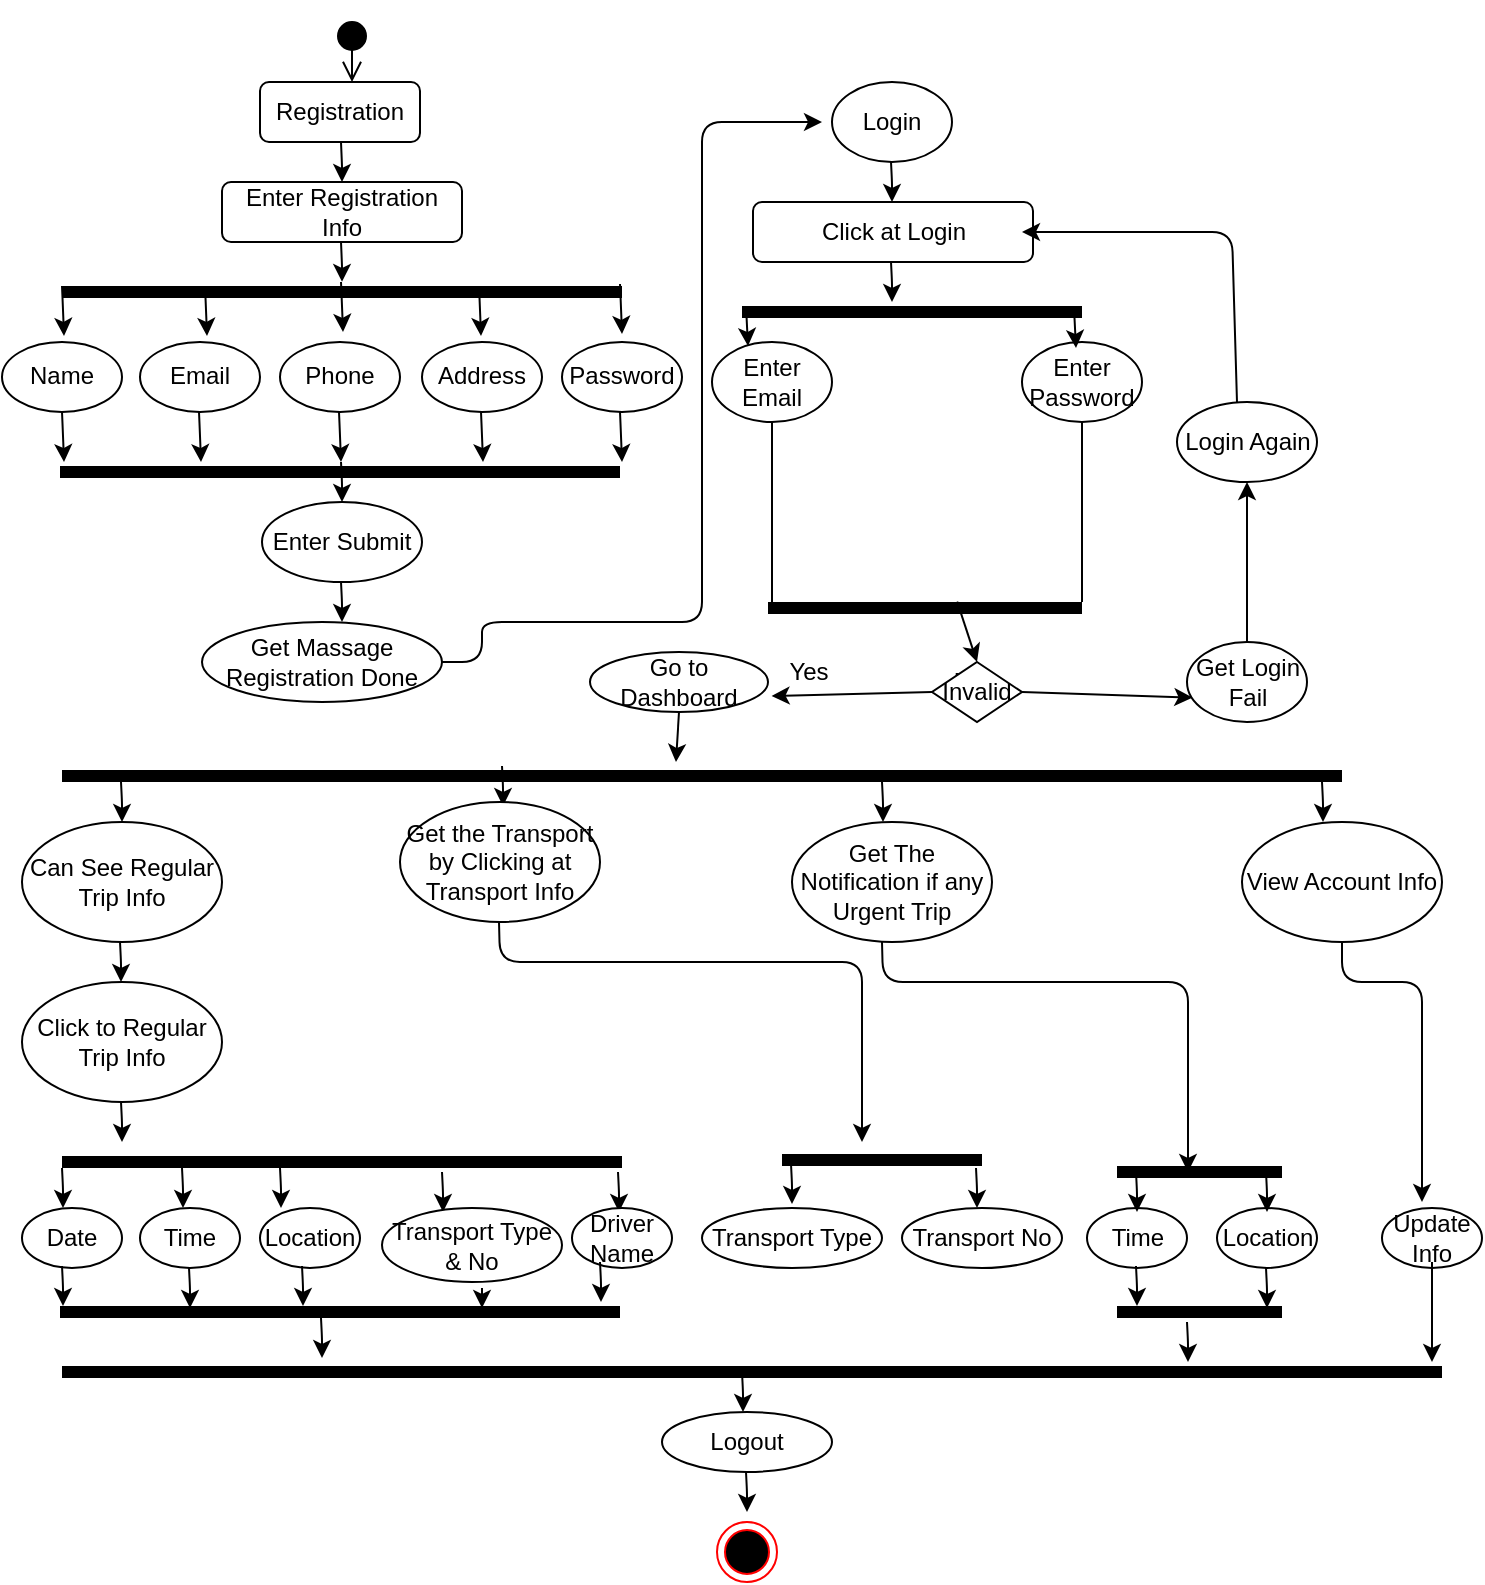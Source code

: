 <mxfile version="14.9.6" type="github">
  <diagram id="NarO45xKuIbuxQ_5TALE" name="Page-1">
    <mxGraphModel dx="1038" dy="579" grid="0" gridSize="10" guides="1" tooltips="1" connect="1" arrows="1" fold="1" page="1" pageScale="1" pageWidth="827" pageHeight="1169" math="0" shadow="0">
      <root>
        <mxCell id="0" />
        <mxCell id="1" parent="0" />
        <mxCell id="mGwRWlhZ4jW7iht2gdLm-2" value="" style="endArrow=classic;html=1;" edge="1" parent="1">
          <mxGeometry x="10" y="20" width="50" height="50" as="geometry">
            <mxPoint x="179.5" y="230" as="sourcePoint" />
            <mxPoint x="180" y="250" as="targetPoint" />
            <Array as="points">
              <mxPoint x="180" y="240" />
            </Array>
          </mxGeometry>
        </mxCell>
        <mxCell id="mGwRWlhZ4jW7iht2gdLm-3" value="Get Massage Registration Done" style="ellipse;whiteSpace=wrap;html=1;" vertex="1" parent="1">
          <mxGeometry x="110" y="310" width="120" height="40" as="geometry" />
        </mxCell>
        <mxCell id="mGwRWlhZ4jW7iht2gdLm-4" value="" style="endArrow=classic;html=1;" edge="1" parent="1">
          <mxGeometry x="10" y="10" width="50" height="50" as="geometry">
            <mxPoint x="179.5" y="290" as="sourcePoint" />
            <mxPoint x="180" y="310" as="targetPoint" />
            <Array as="points">
              <mxPoint x="180" y="300" />
            </Array>
          </mxGeometry>
        </mxCell>
        <mxCell id="mGwRWlhZ4jW7iht2gdLm-5" value="Enter Submit" style="ellipse;whiteSpace=wrap;html=1;" vertex="1" parent="1">
          <mxGeometry x="140" y="250" width="80" height="40" as="geometry" />
        </mxCell>
        <mxCell id="mGwRWlhZ4jW7iht2gdLm-6" value="" style="endArrow=classic;html=1;exitX=1;exitY=0.5;exitDx=0;exitDy=0;" edge="1" parent="1" source="mGwRWlhZ4jW7iht2gdLm-3">
          <mxGeometry x="10" y="40" width="50" height="50" as="geometry">
            <mxPoint x="240" y="320" as="sourcePoint" />
            <mxPoint x="420" y="60" as="targetPoint" />
            <Array as="points">
              <mxPoint x="250" y="330" />
              <mxPoint x="250" y="310" />
              <mxPoint x="360" y="310" />
              <mxPoint x="360" y="230" />
              <mxPoint x="360" y="60" />
            </Array>
          </mxGeometry>
        </mxCell>
        <mxCell id="mGwRWlhZ4jW7iht2gdLm-7" value="Login" style="ellipse;whiteSpace=wrap;html=1;" vertex="1" parent="1">
          <mxGeometry x="425" y="40" width="60" height="40" as="geometry" />
        </mxCell>
        <mxCell id="mGwRWlhZ4jW7iht2gdLm-8" value="" style="endArrow=classic;html=1;" edge="1" parent="1">
          <mxGeometry x="10" y="-10" width="50" height="50" as="geometry">
            <mxPoint x="454.5" y="80" as="sourcePoint" />
            <mxPoint x="455" y="100" as="targetPoint" />
            <Array as="points">
              <mxPoint x="455" y="90" />
            </Array>
          </mxGeometry>
        </mxCell>
        <mxCell id="mGwRWlhZ4jW7iht2gdLm-9" value="Click at Login" style="rounded=1;whiteSpace=wrap;html=1;" vertex="1" parent="1">
          <mxGeometry x="385.5" y="100" width="140" height="30" as="geometry" />
        </mxCell>
        <mxCell id="mGwRWlhZ4jW7iht2gdLm-10" value="" style="endArrow=classic;html=1;" edge="1" parent="1">
          <mxGeometry x="10" y="-20" width="50" height="50" as="geometry">
            <mxPoint x="454.5" y="130" as="sourcePoint" />
            <mxPoint x="455" y="150" as="targetPoint" />
            <Array as="points">
              <mxPoint x="455" y="140" />
            </Array>
          </mxGeometry>
        </mxCell>
        <mxCell id="mGwRWlhZ4jW7iht2gdLm-11" value="Enter Email" style="ellipse;whiteSpace=wrap;html=1;" vertex="1" parent="1">
          <mxGeometry x="365" y="170" width="60" height="40" as="geometry" />
        </mxCell>
        <mxCell id="mGwRWlhZ4jW7iht2gdLm-12" value="Enter Password" style="ellipse;whiteSpace=wrap;html=1;" vertex="1" parent="1">
          <mxGeometry x="520" y="170" width="60" height="40" as="geometry" />
        </mxCell>
        <mxCell id="mGwRWlhZ4jW7iht2gdLm-13" value="" style="endArrow=classic;html=1;" edge="1" parent="1">
          <mxGeometry x="36" y="-27" width="50" height="50" as="geometry">
            <mxPoint x="546" y="153" as="sourcePoint" />
            <mxPoint x="547" y="173" as="targetPoint" />
            <Array as="points">
              <mxPoint x="546.5" y="163" />
            </Array>
          </mxGeometry>
        </mxCell>
        <mxCell id="mGwRWlhZ4jW7iht2gdLm-14" value="" style="endArrow=none;html=1;entryX=0.5;entryY=1;entryDx=0;entryDy=0;" edge="1" parent="1" target="mGwRWlhZ4jW7iht2gdLm-11">
          <mxGeometry x="10" y="40" width="50" height="50" as="geometry">
            <mxPoint x="395" y="300" as="sourcePoint" />
            <mxPoint x="440" y="250" as="targetPoint" />
          </mxGeometry>
        </mxCell>
        <mxCell id="mGwRWlhZ4jW7iht2gdLm-15" value="" style="endArrow=none;html=1;entryX=0.5;entryY=1;entryDx=0;entryDy=0;" edge="1" parent="1" target="mGwRWlhZ4jW7iht2gdLm-12">
          <mxGeometry x="10" y="40" width="50" height="50" as="geometry">
            <mxPoint x="550" y="300" as="sourcePoint" />
            <mxPoint x="440" y="250" as="targetPoint" />
          </mxGeometry>
        </mxCell>
        <mxCell id="mGwRWlhZ4jW7iht2gdLm-18" value="" style="endArrow=classic;html=1;exitX=0;exitY=0.5;exitDx=0;exitDy=0;entryX=0.045;entryY=1.1;entryDx=0;entryDy=0;entryPerimeter=0;" edge="1" parent="1" source="mGwRWlhZ4jW7iht2gdLm-17" target="mGwRWlhZ4jW7iht2gdLm-20">
          <mxGeometry x="10" y="40" width="50" height="50" as="geometry">
            <mxPoint x="390" y="400" as="sourcePoint" />
            <mxPoint x="400" y="350" as="targetPoint" />
          </mxGeometry>
        </mxCell>
        <mxCell id="mGwRWlhZ4jW7iht2gdLm-19" value="Go to Dashboard" style="ellipse;whiteSpace=wrap;html=1;" vertex="1" parent="1">
          <mxGeometry x="304" y="325" width="89" height="30" as="geometry" />
        </mxCell>
        <mxCell id="mGwRWlhZ4jW7iht2gdLm-20" value="Yes" style="text;html=1;align=center;verticalAlign=middle;resizable=0;points=[];autosize=1;strokeColor=none;" vertex="1" parent="1">
          <mxGeometry x="393" y="325" width="40" height="20" as="geometry" />
        </mxCell>
        <mxCell id="mGwRWlhZ4jW7iht2gdLm-21" value="No" style="text;html=1;align=center;verticalAlign=middle;resizable=0;points=[];autosize=1;strokeColor=none;" vertex="1" parent="1">
          <mxGeometry x="478" y="330" width="30" height="20" as="geometry" />
        </mxCell>
        <mxCell id="mGwRWlhZ4jW7iht2gdLm-22" value="Get Login Fail" style="ellipse;whiteSpace=wrap;html=1;" vertex="1" parent="1">
          <mxGeometry x="602.5" y="320" width="60" height="40" as="geometry" />
        </mxCell>
        <mxCell id="mGwRWlhZ4jW7iht2gdLm-23" value="" style="endArrow=classic;html=1;entryX=0.045;entryY=0.695;entryDx=0;entryDy=0;exitX=1;exitY=0.5;exitDx=0;exitDy=0;startArrow=none;entryPerimeter=0;" edge="1" parent="1" source="mGwRWlhZ4jW7iht2gdLm-17" target="mGwRWlhZ4jW7iht2gdLm-22">
          <mxGeometry x="10" y="32" width="50" height="50" as="geometry">
            <mxPoint x="477" y="342" as="sourcePoint" />
            <mxPoint x="570" y="342" as="targetPoint" />
          </mxGeometry>
        </mxCell>
        <mxCell id="mGwRWlhZ4jW7iht2gdLm-24" value="" style="endArrow=classic;html=1;exitX=0.5;exitY=0;exitDx=0;exitDy=0;" edge="1" parent="1">
          <mxGeometry x="5" y="40" width="50" height="50" as="geometry">
            <mxPoint x="627.5" y="200" as="sourcePoint" />
            <mxPoint x="520" y="115" as="targetPoint" />
            <Array as="points">
              <mxPoint x="625" y="115" />
            </Array>
          </mxGeometry>
        </mxCell>
        <mxCell id="mGwRWlhZ4jW7iht2gdLm-25" value="Login Again" style="ellipse;whiteSpace=wrap;html=1;" vertex="1" parent="1">
          <mxGeometry x="597.5" y="200" width="70" height="40" as="geometry" />
        </mxCell>
        <mxCell id="mGwRWlhZ4jW7iht2gdLm-26" value="" style="endArrow=classic;html=1;exitX=0.5;exitY=0;exitDx=0;exitDy=0;entryX=0.5;entryY=1;entryDx=0;entryDy=0;" edge="1" parent="1" source="mGwRWlhZ4jW7iht2gdLm-22" target="mGwRWlhZ4jW7iht2gdLm-25">
          <mxGeometry x="10" y="40" width="50" height="50" as="geometry">
            <mxPoint x="390" y="400" as="sourcePoint" />
            <mxPoint x="440" y="350" as="targetPoint" />
          </mxGeometry>
        </mxCell>
        <mxCell id="mGwRWlhZ4jW7iht2gdLm-27" value="Registration" style="rounded=1;whiteSpace=wrap;html=1;" vertex="1" parent="1">
          <mxGeometry x="139" y="40" width="80" height="30" as="geometry" />
        </mxCell>
        <mxCell id="mGwRWlhZ4jW7iht2gdLm-28" value="Enter Registration Info" style="rounded=1;whiteSpace=wrap;html=1;" vertex="1" parent="1">
          <mxGeometry x="120" y="90" width="120" height="30" as="geometry" />
        </mxCell>
        <mxCell id="mGwRWlhZ4jW7iht2gdLm-29" value="" style="endArrow=classic;html=1;" edge="1" parent="1">
          <mxGeometry x="10" y="35.142" width="50" height="58.294" as="geometry">
            <mxPoint x="179.5" y="70.118" as="sourcePoint" />
            <mxPoint x="180" y="90" as="targetPoint" />
            <Array as="points">
              <mxPoint x="180" y="81.777" />
            </Array>
          </mxGeometry>
        </mxCell>
        <mxCell id="mGwRWlhZ4jW7iht2gdLm-30" value="" style="endArrow=classic;html=1;" edge="1" parent="1">
          <mxGeometry x="10" y="15.072" width="50" height="58.294" as="geometry">
            <mxPoint x="179.5" y="120.001" as="sourcePoint" />
            <mxPoint x="180" y="139.93" as="targetPoint" />
            <Array as="points">
              <mxPoint x="180" y="131.66" />
            </Array>
          </mxGeometry>
        </mxCell>
        <mxCell id="mGwRWlhZ4jW7iht2gdLm-31" value="Name" style="ellipse;whiteSpace=wrap;html=1;" vertex="1" parent="1">
          <mxGeometry x="10" y="170.004" width="60" height="34.976" as="geometry" />
        </mxCell>
        <mxCell id="mGwRWlhZ4jW7iht2gdLm-32" value="Email" style="ellipse;whiteSpace=wrap;html=1;" vertex="1" parent="1">
          <mxGeometry x="79" y="170.004" width="60" height="34.976" as="geometry" />
        </mxCell>
        <mxCell id="mGwRWlhZ4jW7iht2gdLm-33" value="Phone" style="ellipse;whiteSpace=wrap;html=1;" vertex="1" parent="1">
          <mxGeometry x="149" y="170.004" width="60" height="34.976" as="geometry" />
        </mxCell>
        <mxCell id="mGwRWlhZ4jW7iht2gdLm-34" value="Address" style="ellipse;whiteSpace=wrap;html=1;" vertex="1" parent="1">
          <mxGeometry x="220" y="170.004" width="60" height="34.976" as="geometry" />
        </mxCell>
        <mxCell id="mGwRWlhZ4jW7iht2gdLm-35" value="Password" style="ellipse;whiteSpace=wrap;html=1;" vertex="1" parent="1">
          <mxGeometry x="290" y="170.004" width="60" height="34.976" as="geometry" />
        </mxCell>
        <mxCell id="mGwRWlhZ4jW7iht2gdLm-36" value="" style="html=1;verticalAlign=bottom;startArrow=circle;startFill=1;endArrow=open;startSize=6;endSize=8;" edge="1" parent="1">
          <mxGeometry x="10" y="9" width="80" as="geometry">
            <mxPoint x="185" y="9" as="sourcePoint" />
            <mxPoint x="185" y="40" as="targetPoint" />
          </mxGeometry>
        </mxCell>
        <mxCell id="mGwRWlhZ4jW7iht2gdLm-37" value="" style="shape=line;html=1;strokeWidth=6;" vertex="1" parent="1">
          <mxGeometry x="40" y="140" width="280" height="10" as="geometry" />
        </mxCell>
        <mxCell id="mGwRWlhZ4jW7iht2gdLm-38" value="" style="endArrow=classic;html=1;" edge="1" parent="1">
          <mxGeometry x="10" y="2.092" width="50" height="58.294" as="geometry">
            <mxPoint x="40" y="141.997" as="sourcePoint" />
            <mxPoint x="41" y="166.95" as="targetPoint" />
            <Array as="points">
              <mxPoint x="40.5" y="153.656" />
            </Array>
          </mxGeometry>
        </mxCell>
        <mxCell id="mGwRWlhZ4jW7iht2gdLm-39" value="" style="endArrow=classic;html=1;" edge="1" parent="1">
          <mxGeometry x="81.5" y="2.092" width="50" height="58.294" as="geometry">
            <mxPoint x="111.5" y="141.997" as="sourcePoint" />
            <mxPoint x="112.5" y="166.95" as="targetPoint" />
            <Array as="points">
              <mxPoint x="112" y="153.656" />
            </Array>
          </mxGeometry>
        </mxCell>
        <mxCell id="mGwRWlhZ4jW7iht2gdLm-40" value="" style="endArrow=classic;html=1;" edge="1" parent="1">
          <mxGeometry x="149.5" y="0.092" width="50" height="58.294" as="geometry">
            <mxPoint x="179.5" y="139.997" as="sourcePoint" />
            <mxPoint x="180.5" y="164.95" as="targetPoint" />
            <Array as="points">
              <mxPoint x="180" y="151.656" />
            </Array>
          </mxGeometry>
        </mxCell>
        <mxCell id="mGwRWlhZ4jW7iht2gdLm-41" value="" style="endArrow=classic;html=1;" edge="1" parent="1">
          <mxGeometry x="218.5" y="2.092" width="50" height="58.294" as="geometry">
            <mxPoint x="248.5" y="141.997" as="sourcePoint" />
            <mxPoint x="249.5" y="166.95" as="targetPoint" />
            <Array as="points">
              <mxPoint x="249" y="153.656" />
            </Array>
          </mxGeometry>
        </mxCell>
        <mxCell id="mGwRWlhZ4jW7iht2gdLm-42" value="" style="endArrow=classic;html=1;" edge="1" parent="1">
          <mxGeometry x="289" y="1.092" width="50" height="58.294" as="geometry">
            <mxPoint x="319" y="140.997" as="sourcePoint" />
            <mxPoint x="320" y="165.95" as="targetPoint" />
            <Array as="points">
              <mxPoint x="319.5" y="152.656" />
            </Array>
          </mxGeometry>
        </mxCell>
        <mxCell id="mGwRWlhZ4jW7iht2gdLm-43" value="" style="endArrow=classic;html=1;" edge="1" parent="1">
          <mxGeometry x="10" y="65.072" width="50" height="58.294" as="geometry">
            <mxPoint x="40" y="204.977" as="sourcePoint" />
            <mxPoint x="41" y="230" as="targetPoint" />
            <Array as="points">
              <mxPoint x="40.5" y="216.636" />
            </Array>
          </mxGeometry>
        </mxCell>
        <mxCell id="mGwRWlhZ4jW7iht2gdLm-44" value="" style="endArrow=classic;html=1;" edge="1" parent="1">
          <mxGeometry x="78.5" y="65.072" width="50" height="58.294" as="geometry">
            <mxPoint x="108.5" y="204.977" as="sourcePoint" />
            <mxPoint x="109.5" y="230" as="targetPoint" />
            <Array as="points">
              <mxPoint x="109" y="216.636" />
            </Array>
          </mxGeometry>
        </mxCell>
        <mxCell id="mGwRWlhZ4jW7iht2gdLm-45" value="" style="endArrow=classic;html=1;" edge="1" parent="1">
          <mxGeometry x="148.5" y="65.072" width="50" height="58.294" as="geometry">
            <mxPoint x="178.5" y="204.977" as="sourcePoint" />
            <mxPoint x="179.5" y="230" as="targetPoint" />
            <Array as="points">
              <mxPoint x="179" y="216.636" />
            </Array>
          </mxGeometry>
        </mxCell>
        <mxCell id="mGwRWlhZ4jW7iht2gdLm-46" value="" style="endArrow=classic;html=1;" edge="1" parent="1">
          <mxGeometry x="219.5" y="65.072" width="50" height="58.294" as="geometry">
            <mxPoint x="249.5" y="204.977" as="sourcePoint" />
            <mxPoint x="250.5" y="230" as="targetPoint" />
            <Array as="points">
              <mxPoint x="250" y="216.636" />
            </Array>
          </mxGeometry>
        </mxCell>
        <mxCell id="mGwRWlhZ4jW7iht2gdLm-47" value="" style="endArrow=classic;html=1;" edge="1" parent="1">
          <mxGeometry x="289" y="65.072" width="50" height="58.294" as="geometry">
            <mxPoint x="319" y="204.977" as="sourcePoint" />
            <mxPoint x="320" y="230" as="targetPoint" />
            <Array as="points">
              <mxPoint x="319.5" y="216.636" />
            </Array>
          </mxGeometry>
        </mxCell>
        <mxCell id="mGwRWlhZ4jW7iht2gdLm-48" value="" style="shape=line;html=1;strokeWidth=6;" vertex="1" parent="1">
          <mxGeometry x="39" y="230" width="280" height="10" as="geometry" />
        </mxCell>
        <mxCell id="mGwRWlhZ4jW7iht2gdLm-49" value="" style="shape=line;html=1;strokeWidth=6;" vertex="1" parent="1">
          <mxGeometry x="380" y="150" width="170" height="10" as="geometry" />
        </mxCell>
        <mxCell id="mGwRWlhZ4jW7iht2gdLm-50" value="" style="endArrow=classic;html=1;" edge="1" parent="1">
          <mxGeometry x="-128" y="-28" width="50" height="50" as="geometry">
            <mxPoint x="382" y="152" as="sourcePoint" />
            <mxPoint x="383" y="172" as="targetPoint" />
            <Array as="points">
              <mxPoint x="382.5" y="162" />
            </Array>
          </mxGeometry>
        </mxCell>
        <mxCell id="mGwRWlhZ4jW7iht2gdLm-51" value="" style="endArrow=classic;html=1;exitX=0.592;exitY=0.48;exitDx=0;exitDy=0;exitPerimeter=0;entryX=0.5;entryY=0;entryDx=0;entryDy=0;" edge="1" parent="1" target="mGwRWlhZ4jW7iht2gdLm-17">
          <mxGeometry x="-55.5" y="120" width="50" height="50" as="geometry">
            <mxPoint x="487.576" y="299.8" as="sourcePoint" />
            <mxPoint x="480" y="320" as="targetPoint" />
            <Array as="points" />
          </mxGeometry>
        </mxCell>
        <mxCell id="mGwRWlhZ4jW7iht2gdLm-53" value="" style="shape=line;html=1;strokeWidth=6;" vertex="1" parent="1">
          <mxGeometry x="40" y="382" width="640" height="10" as="geometry" />
        </mxCell>
        <mxCell id="mGwRWlhZ4jW7iht2gdLm-54" value="" style="endArrow=classic;html=1;exitX=0.5;exitY=1;exitDx=0;exitDy=0;" edge="1" parent="1" source="mGwRWlhZ4jW7iht2gdLm-19">
          <mxGeometry width="50" height="50" relative="1" as="geometry">
            <mxPoint x="390" y="220" as="sourcePoint" />
            <mxPoint x="347" y="380" as="targetPoint" />
          </mxGeometry>
        </mxCell>
        <mxCell id="mGwRWlhZ4jW7iht2gdLm-17" value="Invalid" style="rhombus;whiteSpace=wrap;html=1;" vertex="1" parent="1">
          <mxGeometry x="475" y="330" width="45" height="30" as="geometry" />
        </mxCell>
        <mxCell id="mGwRWlhZ4jW7iht2gdLm-56" value="" style="shape=line;html=1;strokeWidth=6;" vertex="1" parent="1">
          <mxGeometry x="393" y="298" width="157" height="10" as="geometry" />
        </mxCell>
        <mxCell id="mGwRWlhZ4jW7iht2gdLm-57" value="" style="endArrow=classic;html=1;" edge="1" parent="1">
          <mxGeometry x="-100" y="110" width="50" height="50" as="geometry">
            <mxPoint x="69.5" y="390" as="sourcePoint" />
            <mxPoint x="70" y="410" as="targetPoint" />
            <Array as="points">
              <mxPoint x="70" y="400" />
            </Array>
          </mxGeometry>
        </mxCell>
        <mxCell id="mGwRWlhZ4jW7iht2gdLm-58" value="" style="endArrow=classic;html=1;" edge="1" parent="1">
          <mxGeometry x="90.5" y="102" width="50" height="50" as="geometry">
            <mxPoint x="260" y="382" as="sourcePoint" />
            <mxPoint x="260.5" y="402" as="targetPoint" />
            <Array as="points">
              <mxPoint x="260.5" y="392" />
            </Array>
          </mxGeometry>
        </mxCell>
        <mxCell id="mGwRWlhZ4jW7iht2gdLm-59" value="" style="endArrow=classic;html=1;" edge="1" parent="1">
          <mxGeometry x="280.5" y="110" width="50" height="50" as="geometry">
            <mxPoint x="450" y="390" as="sourcePoint" />
            <mxPoint x="450.5" y="410" as="targetPoint" />
            <Array as="points">
              <mxPoint x="450.5" y="400" />
            </Array>
          </mxGeometry>
        </mxCell>
        <mxCell id="mGwRWlhZ4jW7iht2gdLm-60" value="Can See Regular Trip Info" style="ellipse;whiteSpace=wrap;html=1;" vertex="1" parent="1">
          <mxGeometry x="20" y="410" width="100" height="60" as="geometry" />
        </mxCell>
        <mxCell id="mGwRWlhZ4jW7iht2gdLm-61" value="Click to Regular Trip Info" style="ellipse;whiteSpace=wrap;html=1;" vertex="1" parent="1">
          <mxGeometry x="20" y="490" width="100" height="60" as="geometry" />
        </mxCell>
        <mxCell id="mGwRWlhZ4jW7iht2gdLm-62" value="" style="endArrow=classic;html=1;" edge="1" parent="1">
          <mxGeometry x="-100.5" y="190" width="50" height="50" as="geometry">
            <mxPoint x="69" y="470" as="sourcePoint" />
            <mxPoint x="69.5" y="490" as="targetPoint" />
            <Array as="points">
              <mxPoint x="69.5" y="480" />
            </Array>
          </mxGeometry>
        </mxCell>
        <mxCell id="mGwRWlhZ4jW7iht2gdLm-63" value="Get the Transport by Clicking at Transport Info" style="ellipse;whiteSpace=wrap;html=1;" vertex="1" parent="1">
          <mxGeometry x="209" y="400" width="100" height="60" as="geometry" />
        </mxCell>
        <mxCell id="mGwRWlhZ4jW7iht2gdLm-64" value="" style="endArrow=classic;html=1;" edge="1" parent="1">
          <mxGeometry x="89" y="180" width="50" height="50" as="geometry">
            <mxPoint x="258.5" y="460" as="sourcePoint" />
            <mxPoint x="440" y="570" as="targetPoint" />
            <Array as="points">
              <mxPoint x="259" y="480" />
              <mxPoint x="440" y="480" />
            </Array>
          </mxGeometry>
        </mxCell>
        <mxCell id="mGwRWlhZ4jW7iht2gdLm-66" value="Get The Notification if any Urgent Trip" style="ellipse;whiteSpace=wrap;html=1;" vertex="1" parent="1">
          <mxGeometry x="405" y="410" width="100" height="60" as="geometry" />
        </mxCell>
        <mxCell id="mGwRWlhZ4jW7iht2gdLm-67" value="" style="endArrow=classic;html=1;" edge="1" parent="1">
          <mxGeometry x="500.5" y="110" width="50" height="50" as="geometry">
            <mxPoint x="670" y="390" as="sourcePoint" />
            <mxPoint x="670.5" y="410" as="targetPoint" />
            <Array as="points">
              <mxPoint x="670.5" y="400" />
            </Array>
          </mxGeometry>
        </mxCell>
        <mxCell id="mGwRWlhZ4jW7iht2gdLm-68" value="View Account Info" style="ellipse;whiteSpace=wrap;html=1;" vertex="1" parent="1">
          <mxGeometry x="630" y="410" width="100" height="60" as="geometry" />
        </mxCell>
        <mxCell id="mGwRWlhZ4jW7iht2gdLm-69" value="" style="shape=line;html=1;strokeWidth=6;" vertex="1" parent="1">
          <mxGeometry x="40" y="575" width="280" height="10" as="geometry" />
        </mxCell>
        <mxCell id="mGwRWlhZ4jW7iht2gdLm-70" value="" style="endArrow=classic;html=1;" edge="1" parent="1">
          <mxGeometry x="-100" y="270" width="50" height="50" as="geometry">
            <mxPoint x="69.5" y="550" as="sourcePoint" />
            <mxPoint x="70" y="570" as="targetPoint" />
            <Array as="points">
              <mxPoint x="70" y="560" />
            </Array>
          </mxGeometry>
        </mxCell>
        <mxCell id="mGwRWlhZ4jW7iht2gdLm-71" value="" style="endArrow=classic;html=1;" edge="1" parent="1">
          <mxGeometry x="-129.5" y="303" width="50" height="50" as="geometry">
            <mxPoint x="40" y="583" as="sourcePoint" />
            <mxPoint x="40.5" y="603" as="targetPoint" />
            <Array as="points">
              <mxPoint x="40.5" y="593" />
            </Array>
          </mxGeometry>
        </mxCell>
        <mxCell id="mGwRWlhZ4jW7iht2gdLm-72" value="" style="endArrow=classic;html=1;" edge="1" parent="1">
          <mxGeometry x="-69.5" y="303" width="50" height="50" as="geometry">
            <mxPoint x="100" y="583" as="sourcePoint" />
            <mxPoint x="100.5" y="603" as="targetPoint" />
            <Array as="points">
              <mxPoint x="100.5" y="593" />
            </Array>
          </mxGeometry>
        </mxCell>
        <mxCell id="mGwRWlhZ4jW7iht2gdLm-73" value="" style="endArrow=classic;html=1;" edge="1" parent="1">
          <mxGeometry x="-20.5" y="303" width="50" height="50" as="geometry">
            <mxPoint x="149" y="583" as="sourcePoint" />
            <mxPoint x="149.5" y="603" as="targetPoint" />
            <Array as="points">
              <mxPoint x="149.5" y="593" />
            </Array>
          </mxGeometry>
        </mxCell>
        <mxCell id="mGwRWlhZ4jW7iht2gdLm-74" value="" style="endArrow=classic;html=1;" edge="1" parent="1">
          <mxGeometry x="60.5" y="305" width="50" height="50" as="geometry">
            <mxPoint x="230" y="585" as="sourcePoint" />
            <mxPoint x="230.5" y="605" as="targetPoint" />
            <Array as="points">
              <mxPoint x="230.5" y="595" />
            </Array>
          </mxGeometry>
        </mxCell>
        <mxCell id="mGwRWlhZ4jW7iht2gdLm-75" value="" style="endArrow=classic;html=1;" edge="1" parent="1">
          <mxGeometry x="148.5" y="305" width="50" height="50" as="geometry">
            <mxPoint x="318" y="585" as="sourcePoint" />
            <mxPoint x="318.5" y="605" as="targetPoint" />
            <Array as="points">
              <mxPoint x="318.5" y="595" />
            </Array>
          </mxGeometry>
        </mxCell>
        <mxCell id="mGwRWlhZ4jW7iht2gdLm-76" value="Date" style="ellipse;whiteSpace=wrap;html=1;" vertex="1" parent="1">
          <mxGeometry x="20" y="603" width="50" height="30" as="geometry" />
        </mxCell>
        <mxCell id="mGwRWlhZ4jW7iht2gdLm-77" value="Time" style="ellipse;whiteSpace=wrap;html=1;" vertex="1" parent="1">
          <mxGeometry x="79" y="603" width="50" height="30" as="geometry" />
        </mxCell>
        <mxCell id="mGwRWlhZ4jW7iht2gdLm-78" value="Location" style="ellipse;whiteSpace=wrap;html=1;" vertex="1" parent="1">
          <mxGeometry x="139" y="603" width="50" height="30" as="geometry" />
        </mxCell>
        <mxCell id="mGwRWlhZ4jW7iht2gdLm-79" value="Transport Type &amp;amp; No" style="ellipse;whiteSpace=wrap;html=1;" vertex="1" parent="1">
          <mxGeometry x="200" y="603" width="90" height="37" as="geometry" />
        </mxCell>
        <mxCell id="mGwRWlhZ4jW7iht2gdLm-80" value="Driver Name" style="ellipse;whiteSpace=wrap;html=1;" vertex="1" parent="1">
          <mxGeometry x="295" y="603" width="50" height="30" as="geometry" />
        </mxCell>
        <mxCell id="mGwRWlhZ4jW7iht2gdLm-81" value="" style="shape=line;html=1;strokeWidth=6;" vertex="1" parent="1">
          <mxGeometry x="400" y="574" width="100" height="10" as="geometry" />
        </mxCell>
        <mxCell id="mGwRWlhZ4jW7iht2gdLm-82" value="Transport Type" style="ellipse;whiteSpace=wrap;html=1;" vertex="1" parent="1">
          <mxGeometry x="360" y="603" width="90" height="30" as="geometry" />
        </mxCell>
        <mxCell id="mGwRWlhZ4jW7iht2gdLm-83" value="Transport No" style="ellipse;whiteSpace=wrap;html=1;" vertex="1" parent="1">
          <mxGeometry x="460" y="603" width="80" height="30" as="geometry" />
        </mxCell>
        <mxCell id="mGwRWlhZ4jW7iht2gdLm-84" value="" style="endArrow=classic;html=1;" edge="1" parent="1">
          <mxGeometry x="235" y="301" width="50" height="50" as="geometry">
            <mxPoint x="404.5" y="581" as="sourcePoint" />
            <mxPoint x="405" y="601" as="targetPoint" />
            <Array as="points">
              <mxPoint x="405" y="591" />
            </Array>
          </mxGeometry>
        </mxCell>
        <mxCell id="mGwRWlhZ4jW7iht2gdLm-85" value="" style="endArrow=classic;html=1;" edge="1" parent="1">
          <mxGeometry x="327.5" y="303" width="50" height="50" as="geometry">
            <mxPoint x="497" y="583" as="sourcePoint" />
            <mxPoint x="497.5" y="603" as="targetPoint" />
            <Array as="points">
              <mxPoint x="497.5" y="593" />
            </Array>
          </mxGeometry>
        </mxCell>
        <mxCell id="mGwRWlhZ4jW7iht2gdLm-86" value="" style="endArrow=classic;html=1;" edge="1" parent="1">
          <mxGeometry x="280.5" y="190" width="50" height="50" as="geometry">
            <mxPoint x="450" y="470" as="sourcePoint" />
            <mxPoint x="603" y="585" as="targetPoint" />
            <Array as="points">
              <mxPoint x="450.5" y="490" />
              <mxPoint x="603" y="490" />
            </Array>
          </mxGeometry>
        </mxCell>
        <mxCell id="mGwRWlhZ4jW7iht2gdLm-87" value="" style="shape=line;html=1;strokeWidth=6;" vertex="1" parent="1">
          <mxGeometry x="567.5" y="580" width="82.5" height="10" as="geometry" />
        </mxCell>
        <mxCell id="mGwRWlhZ4jW7iht2gdLm-88" value="Time" style="ellipse;whiteSpace=wrap;html=1;" vertex="1" parent="1">
          <mxGeometry x="552.5" y="603" width="50" height="30" as="geometry" />
        </mxCell>
        <mxCell id="mGwRWlhZ4jW7iht2gdLm-90" value="Location" style="ellipse;whiteSpace=wrap;html=1;" vertex="1" parent="1">
          <mxGeometry x="617.5" y="603" width="50" height="30" as="geometry" />
        </mxCell>
        <mxCell id="mGwRWlhZ4jW7iht2gdLm-91" value="" style="endArrow=classic;html=1;" edge="1" parent="1">
          <mxGeometry x="407.5" y="305" width="50" height="50" as="geometry">
            <mxPoint x="577" y="585" as="sourcePoint" />
            <mxPoint x="577.5" y="605" as="targetPoint" />
            <Array as="points">
              <mxPoint x="577.5" y="595" />
            </Array>
          </mxGeometry>
        </mxCell>
        <mxCell id="mGwRWlhZ4jW7iht2gdLm-92" value="" style="endArrow=classic;html=1;" edge="1" parent="1">
          <mxGeometry x="472.5" y="305" width="50" height="50" as="geometry">
            <mxPoint x="642" y="585" as="sourcePoint" />
            <mxPoint x="642.5" y="605" as="targetPoint" />
            <Array as="points">
              <mxPoint x="642.5" y="595" />
            </Array>
          </mxGeometry>
        </mxCell>
        <mxCell id="mGwRWlhZ4jW7iht2gdLm-93" value="" style="endArrow=classic;html=1;exitX=0.5;exitY=1;exitDx=0;exitDy=0;" edge="1" parent="1" source="mGwRWlhZ4jW7iht2gdLm-68">
          <mxGeometry width="50" height="50" relative="1" as="geometry">
            <mxPoint x="390" y="510" as="sourcePoint" />
            <mxPoint x="720" y="600" as="targetPoint" />
            <Array as="points">
              <mxPoint x="680" y="490" />
              <mxPoint x="720" y="490" />
            </Array>
          </mxGeometry>
        </mxCell>
        <mxCell id="mGwRWlhZ4jW7iht2gdLm-94" value="Update Info" style="ellipse;whiteSpace=wrap;html=1;" vertex="1" parent="1">
          <mxGeometry x="700" y="603" width="50" height="30" as="geometry" />
        </mxCell>
        <mxCell id="mGwRWlhZ4jW7iht2gdLm-95" value="" style="shape=line;html=1;strokeWidth=6;" vertex="1" parent="1">
          <mxGeometry x="567.5" y="650" width="82.5" height="10" as="geometry" />
        </mxCell>
        <mxCell id="mGwRWlhZ4jW7iht2gdLm-96" value="" style="endArrow=classic;html=1;" edge="1" parent="1">
          <mxGeometry x="407.5" y="352" width="50" height="50" as="geometry">
            <mxPoint x="577" y="632" as="sourcePoint" />
            <mxPoint x="577.5" y="652" as="targetPoint" />
            <Array as="points">
              <mxPoint x="577.5" y="642" />
            </Array>
          </mxGeometry>
        </mxCell>
        <mxCell id="mGwRWlhZ4jW7iht2gdLm-97" value="" style="endArrow=classic;html=1;" edge="1" parent="1">
          <mxGeometry x="472.5" y="353" width="50" height="50" as="geometry">
            <mxPoint x="642" y="633" as="sourcePoint" />
            <mxPoint x="642.5" y="653" as="targetPoint" />
            <Array as="points">
              <mxPoint x="642.5" y="643" />
            </Array>
          </mxGeometry>
        </mxCell>
        <mxCell id="mGwRWlhZ4jW7iht2gdLm-99" value="" style="shape=line;html=1;strokeWidth=6;" vertex="1" parent="1">
          <mxGeometry x="39" y="650" width="280" height="10" as="geometry" />
        </mxCell>
        <mxCell id="mGwRWlhZ4jW7iht2gdLm-100" value="" style="endArrow=classic;html=1;" edge="1" parent="1">
          <mxGeometry x="139.5" y="350" width="50" height="50" as="geometry">
            <mxPoint x="309" y="630" as="sourcePoint" />
            <mxPoint x="309.5" y="650" as="targetPoint" />
            <Array as="points">
              <mxPoint x="309.5" y="640" />
            </Array>
          </mxGeometry>
        </mxCell>
        <mxCell id="mGwRWlhZ4jW7iht2gdLm-101" value="" style="endArrow=classic;html=1;" edge="1" parent="1">
          <mxGeometry x="433" y="380" width="50" height="50" as="geometry">
            <mxPoint x="602.5" y="660" as="sourcePoint" />
            <mxPoint x="603" y="680" as="targetPoint" />
            <Array as="points">
              <mxPoint x="603" y="670" />
            </Array>
          </mxGeometry>
        </mxCell>
        <mxCell id="mGwRWlhZ4jW7iht2gdLm-102" value="" style="endArrow=classic;html=1;" edge="1" parent="1">
          <mxGeometry x="80" y="353" width="50" height="50" as="geometry">
            <mxPoint x="250" y="643" as="sourcePoint" />
            <mxPoint x="250" y="653" as="targetPoint" />
            <Array as="points">
              <mxPoint x="250" y="643" />
            </Array>
          </mxGeometry>
        </mxCell>
        <mxCell id="mGwRWlhZ4jW7iht2gdLm-103" value="" style="endArrow=classic;html=1;" edge="1" parent="1">
          <mxGeometry x="-9.5" y="352" width="50" height="50" as="geometry">
            <mxPoint x="160" y="632" as="sourcePoint" />
            <mxPoint x="160.5" y="652" as="targetPoint" />
            <Array as="points">
              <mxPoint x="160.5" y="642" />
            </Array>
          </mxGeometry>
        </mxCell>
        <mxCell id="mGwRWlhZ4jW7iht2gdLm-104" value="" style="endArrow=classic;html=1;" edge="1" parent="1">
          <mxGeometry x="-66" y="353" width="50" height="50" as="geometry">
            <mxPoint x="103.5" y="633" as="sourcePoint" />
            <mxPoint x="104" y="653" as="targetPoint" />
            <Array as="points">
              <mxPoint x="104" y="643" />
            </Array>
          </mxGeometry>
        </mxCell>
        <mxCell id="mGwRWlhZ4jW7iht2gdLm-105" value="" style="endArrow=classic;html=1;" edge="1" parent="1">
          <mxGeometry x="-129.5" y="352" width="50" height="50" as="geometry">
            <mxPoint x="40" y="632" as="sourcePoint" />
            <mxPoint x="40.5" y="652" as="targetPoint" />
            <Array as="points">
              <mxPoint x="40.5" y="642" />
            </Array>
          </mxGeometry>
        </mxCell>
        <mxCell id="mGwRWlhZ4jW7iht2gdLm-106" value="" style="endArrow=classic;html=1;" edge="1" parent="1">
          <mxGeometry y="378" width="50" height="50" as="geometry">
            <mxPoint x="169.5" y="658" as="sourcePoint" />
            <mxPoint x="170" y="678" as="targetPoint" />
            <Array as="points">
              <mxPoint x="170" y="668" />
            </Array>
          </mxGeometry>
        </mxCell>
        <mxCell id="mGwRWlhZ4jW7iht2gdLm-107" value="" style="endArrow=classic;html=1;exitX=0.5;exitY=0.9;exitDx=0;exitDy=0;exitPerimeter=0;" edge="1" parent="1" source="mGwRWlhZ4jW7iht2gdLm-94">
          <mxGeometry x="555" y="360" width="50" height="50" as="geometry">
            <mxPoint x="724.5" y="640" as="sourcePoint" />
            <mxPoint x="725" y="680" as="targetPoint" />
            <Array as="points">
              <mxPoint x="725" y="650" />
            </Array>
          </mxGeometry>
        </mxCell>
        <mxCell id="mGwRWlhZ4jW7iht2gdLm-108" value="" style="shape=line;html=1;strokeWidth=6;" vertex="1" parent="1">
          <mxGeometry x="40" y="680" width="690" height="10" as="geometry" />
        </mxCell>
        <mxCell id="mGwRWlhZ4jW7iht2gdLm-110" value="" style="endArrow=classic;html=1;" edge="1" parent="1">
          <mxGeometry x="210.5" y="405" width="50" height="50" as="geometry">
            <mxPoint x="380" y="685" as="sourcePoint" />
            <mxPoint x="380.5" y="705" as="targetPoint" />
            <Array as="points">
              <mxPoint x="380.5" y="695" />
            </Array>
          </mxGeometry>
        </mxCell>
        <mxCell id="mGwRWlhZ4jW7iht2gdLm-111" value="Logout" style="ellipse;whiteSpace=wrap;html=1;" vertex="1" parent="1">
          <mxGeometry x="340" y="705" width="85" height="30" as="geometry" />
        </mxCell>
        <mxCell id="mGwRWlhZ4jW7iht2gdLm-112" value="" style="endArrow=classic;html=1;" edge="1" parent="1">
          <mxGeometry x="212.5" y="455" width="50" height="50" as="geometry">
            <mxPoint x="382" y="735" as="sourcePoint" />
            <mxPoint x="382.5" y="755" as="targetPoint" />
            <Array as="points">
              <mxPoint x="382.5" y="745" />
            </Array>
          </mxGeometry>
        </mxCell>
        <mxCell id="mGwRWlhZ4jW7iht2gdLm-113" value="" style="ellipse;html=1;shape=endState;fillColor=#000000;strokeColor=#ff0000;" vertex="1" parent="1">
          <mxGeometry x="367.5" y="760" width="30" height="30" as="geometry" />
        </mxCell>
      </root>
    </mxGraphModel>
  </diagram>
</mxfile>
